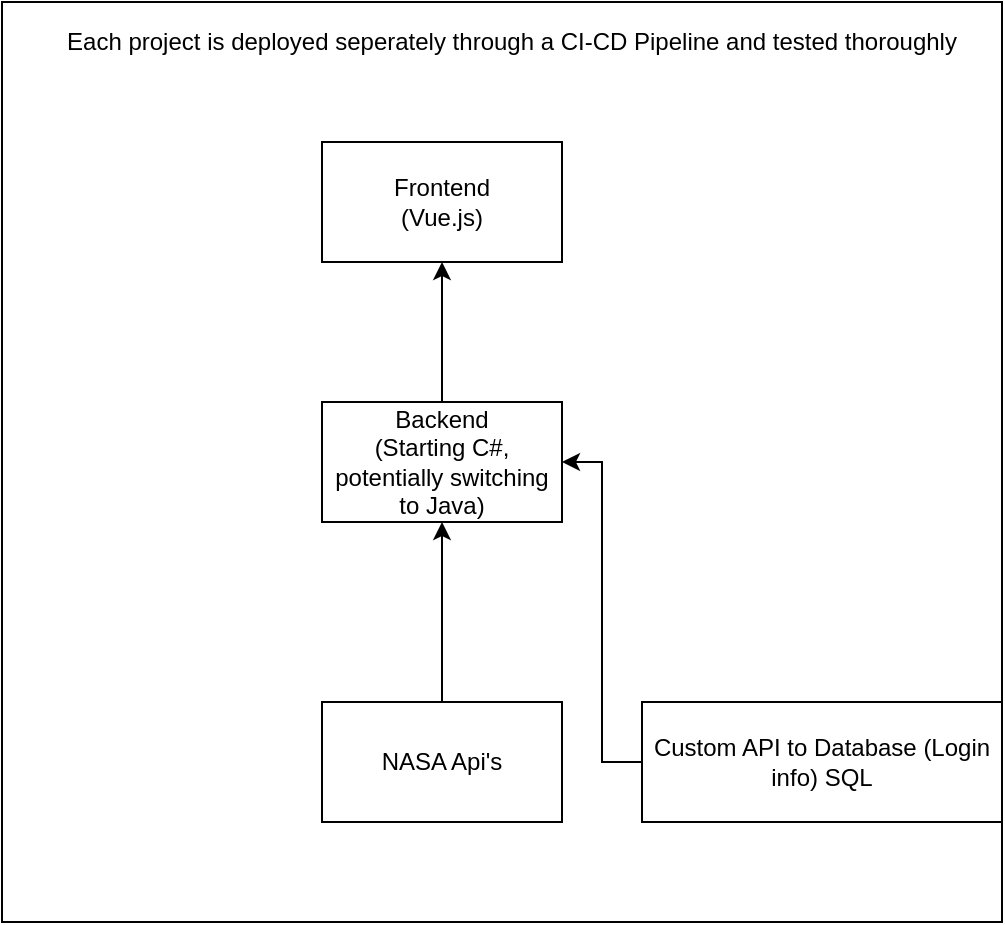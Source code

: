 <mxfile version="20.4.1" type="device"><diagram id="C5RBs43oDa-KdzZeNtuy" name="Page-1"><mxGraphModel dx="1422" dy="762" grid="1" gridSize="10" guides="1" tooltips="1" connect="1" arrows="1" fold="1" page="1" pageScale="1" pageWidth="827" pageHeight="1169" math="0" shadow="0"><root><mxCell id="WIyWlLk6GJQsqaUBKTNV-0"/><mxCell id="WIyWlLk6GJQsqaUBKTNV-1" parent="WIyWlLk6GJQsqaUBKTNV-0"/><mxCell id="XrX1qf5gVrnd10TWtHvI-8" value="" style="rounded=0;whiteSpace=wrap;html=1;" vertex="1" parent="WIyWlLk6GJQsqaUBKTNV-1"><mxGeometry x="120" y="120" width="500" height="460" as="geometry"/></mxCell><mxCell id="XrX1qf5gVrnd10TWtHvI-1" value="Frontend&lt;br&gt;(Vue.js)" style="rounded=0;whiteSpace=wrap;html=1;" vertex="1" parent="WIyWlLk6GJQsqaUBKTNV-1"><mxGeometry x="280" y="190" width="120" height="60" as="geometry"/></mxCell><mxCell id="XrX1qf5gVrnd10TWtHvI-3" style="edgeStyle=orthogonalEdgeStyle;rounded=0;orthogonalLoop=1;jettySize=auto;html=1;" edge="1" parent="WIyWlLk6GJQsqaUBKTNV-1" source="XrX1qf5gVrnd10TWtHvI-2" target="XrX1qf5gVrnd10TWtHvI-1"><mxGeometry relative="1" as="geometry"/></mxCell><mxCell id="XrX1qf5gVrnd10TWtHvI-2" value="Backend&lt;br&gt;(Starting C#, potentially switching to Java)" style="rounded=0;whiteSpace=wrap;html=1;" vertex="1" parent="WIyWlLk6GJQsqaUBKTNV-1"><mxGeometry x="280" y="320" width="120" height="60" as="geometry"/></mxCell><mxCell id="XrX1qf5gVrnd10TWtHvI-5" style="edgeStyle=orthogonalEdgeStyle;rounded=0;orthogonalLoop=1;jettySize=auto;html=1;entryX=0.5;entryY=1;entryDx=0;entryDy=0;" edge="1" parent="WIyWlLk6GJQsqaUBKTNV-1" source="XrX1qf5gVrnd10TWtHvI-4" target="XrX1qf5gVrnd10TWtHvI-2"><mxGeometry relative="1" as="geometry"/></mxCell><mxCell id="XrX1qf5gVrnd10TWtHvI-4" value="NASA Api's" style="rounded=0;whiteSpace=wrap;html=1;" vertex="1" parent="WIyWlLk6GJQsqaUBKTNV-1"><mxGeometry x="280" y="470" width="120" height="60" as="geometry"/></mxCell><mxCell id="XrX1qf5gVrnd10TWtHvI-7" style="edgeStyle=orthogonalEdgeStyle;rounded=0;orthogonalLoop=1;jettySize=auto;html=1;entryX=1;entryY=0.5;entryDx=0;entryDy=0;" edge="1" parent="WIyWlLk6GJQsqaUBKTNV-1" source="XrX1qf5gVrnd10TWtHvI-6" target="XrX1qf5gVrnd10TWtHvI-2"><mxGeometry relative="1" as="geometry"/></mxCell><mxCell id="XrX1qf5gVrnd10TWtHvI-6" value="Custom API to Database (Login info) SQL" style="rounded=0;whiteSpace=wrap;html=1;" vertex="1" parent="WIyWlLk6GJQsqaUBKTNV-1"><mxGeometry x="440" y="470" width="180" height="60" as="geometry"/></mxCell><mxCell id="XrX1qf5gVrnd10TWtHvI-9" value="Each project is deployed seperately through a CI-CD Pipeline and tested thoroughly" style="text;html=1;strokeColor=none;fillColor=none;align=center;verticalAlign=middle;whiteSpace=wrap;rounded=0;" vertex="1" parent="WIyWlLk6GJQsqaUBKTNV-1"><mxGeometry x="140" y="130" width="470" height="20" as="geometry"/></mxCell></root></mxGraphModel></diagram></mxfile>